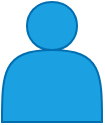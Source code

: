 <mxfile version="24.0.0" type="github">
  <diagram name="Page-1" id="duAJXwrHxuTn-4ekxF2v">
    <mxGraphModel dx="880" dy="434" grid="1" gridSize="10" guides="1" tooltips="1" connect="1" arrows="1" fold="1" page="1" pageScale="1" pageWidth="850" pageHeight="1100" math="0" shadow="0">
      <root>
        <mxCell id="0" />
        <mxCell id="1" parent="0" />
        <mxCell id="rBhrIWBjwOiTiH1XaYhA-1" value="" style="shape=actor;whiteSpace=wrap;html=1;fillColor=#1ba1e2;strokeColor=#006EAF;fontColor=#ffffff;" vertex="1" parent="1">
          <mxGeometry x="180" y="180" width="50" height="60" as="geometry" />
        </mxCell>
      </root>
    </mxGraphModel>
  </diagram>
</mxfile>
